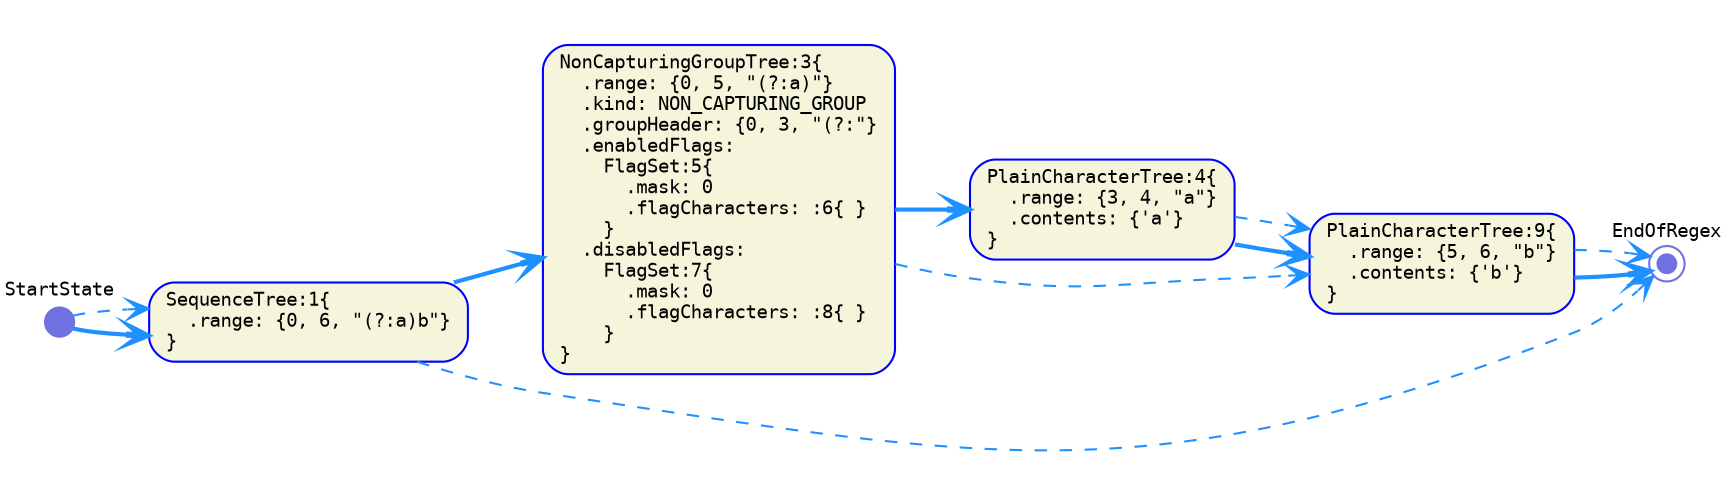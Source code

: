 digraph G {
  rankdir=LR;
  graph [fontname="Monospace", fontsize="11", pad="0.3"]

  // tree-and-state nodes
  node [fontname="Monospace", fontsize= "9", shape="box", style="rounded,filled", color="Blue", fillcolor="Beige", fixedsize="false", width="0.75"]
  1[ label="SequenceTree:1\{\l  .range: \{0, 6, \"(?:a)b\"\}\l\}\l" ]
  3[ label="NonCapturingGroupTree:3\{\l  .range: \{0, 5, \"(?:a)\"\}\l  .kind: NON_CAPTURING_GROUP\l  .groupHeader: \{0, 3, \"(?:\"\}\l  .enabledFlags:\l    FlagSet:5\{\l      .mask: 0\l      .flagCharacters: :6\{ \}\l    \}\l  .disabledFlags:\l    FlagSet:7\{\l      .mask: 0\l      .flagCharacters: :8\{ \}\l    \}\l\}\l" ]
  4[ label="PlainCharacterTree:4\{\l  .range: \{3, 4, \"a\"\}\l  .contents: \{'a'\}\l\}\l" ]
  9[ label="PlainCharacterTree:9\{\l  .range: \{5, 6, \"b\"\}\l  .contents: \{'b'\}\l\}\l" ]

  // end nodes
  node [fontname="Monospace", fontsize= "9", shape="doublecircle", style="rounded,filled", color="#7070E0", fillcolor="#7070E0", fixedsize="true", width="0.12"]
  EndOfRegex[ label="EndOfRegex\l\l\l\l" ]

  // start nodes
  node [fontname="Monospace", fontsize= "9", shape="circle", style="rounded,filled", color="#7070E0", fillcolor="#7070E0", fixedsize="true", width="0.20"]
  StartState[ label="StartState\l\l\l\l" ]

  // successor edges
  edge [fontname="Monospace", fontsize="9", style="bold", color="DodgerBlue", fontcolor="MediumBlue", arrowhead="vee", arrowtail="none", dir="both"]
  1 -> 3 [ label="",  taillabel="" ]
  3 -> 4 [ label="",  taillabel="" ]
  4 -> 9 [ label="",  taillabel="" ]
  9 -> EndOfRegex [ label="",  taillabel="" ]
  StartState -> 1 [ label="",  taillabel="" ]

  // continuation edges
  edge [fontname="Monospace", fontsize="9", style="dashed", color="DodgerBlue", fontcolor="MediumBlue", arrowhead="vee", arrowtail="none", dir="both"]
  1 -> EndOfRegex [ label="",  taillabel="" ]
  3 -> 9 [ label="",  taillabel="" ]
  4 -> 9 [ label="",  taillabel="" ]
  9 -> EndOfRegex [ label="",  taillabel="" ]
  StartState -> 1 [ label="",  taillabel="" ]
}
